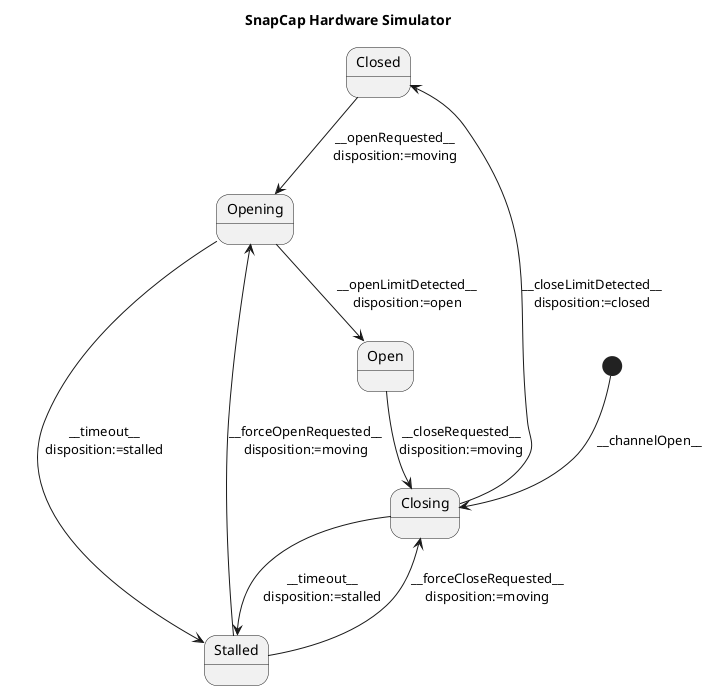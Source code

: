 ﻿@startuml SnapCap Hardware Simulator
title SnapCap Hardware Simulator
state Closed
state Open
state Opening
state Closing
state Stalled

[*] --> Closing : __channelOpen__
Closed --> Opening : __openRequested__\ndisposition:=moving
Open --> Closing : __closeRequested__\ndisposition:=moving
Opening --> Open : __openLimitDetected__\ndisposition:=open
Opening --> Stalled : __timeout__\ndisposition:=stalled
Closing --> Closed : __closeLimitDetected__\ndisposition:=closed
Closing --> Stalled : __timeout__\ndisposition:=stalled
Stalled --> Opening : __forceOpenRequested__\ndisposition:=moving
Stalled --> Closing : __forceCloseRequested__\ndisposition:=moving
@enduml